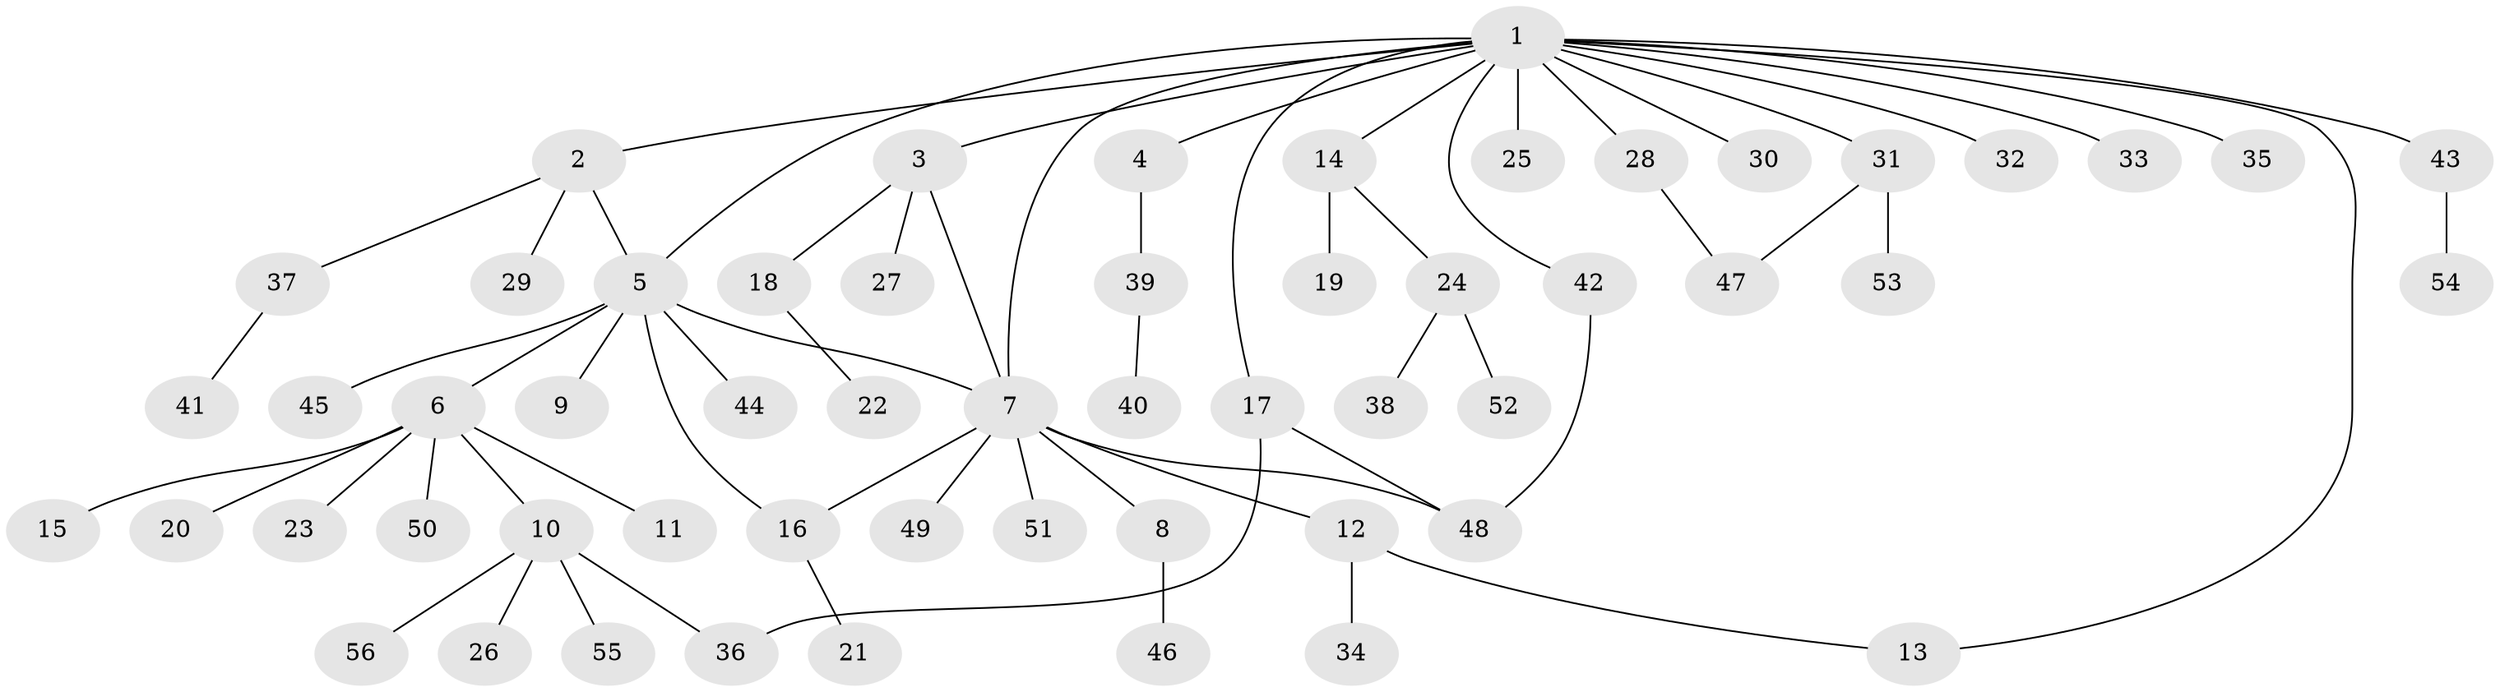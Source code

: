 // Generated by graph-tools (version 1.1) at 2025/50/03/09/25 03:50:00]
// undirected, 56 vertices, 64 edges
graph export_dot {
graph [start="1"]
  node [color=gray90,style=filled];
  1;
  2;
  3;
  4;
  5;
  6;
  7;
  8;
  9;
  10;
  11;
  12;
  13;
  14;
  15;
  16;
  17;
  18;
  19;
  20;
  21;
  22;
  23;
  24;
  25;
  26;
  27;
  28;
  29;
  30;
  31;
  32;
  33;
  34;
  35;
  36;
  37;
  38;
  39;
  40;
  41;
  42;
  43;
  44;
  45;
  46;
  47;
  48;
  49;
  50;
  51;
  52;
  53;
  54;
  55;
  56;
  1 -- 2;
  1 -- 3;
  1 -- 4;
  1 -- 5;
  1 -- 7;
  1 -- 13;
  1 -- 14;
  1 -- 17;
  1 -- 25;
  1 -- 28;
  1 -- 30;
  1 -- 31;
  1 -- 32;
  1 -- 33;
  1 -- 35;
  1 -- 42;
  1 -- 43;
  2 -- 5;
  2 -- 29;
  2 -- 37;
  3 -- 7;
  3 -- 18;
  3 -- 27;
  4 -- 39;
  5 -- 6;
  5 -- 7;
  5 -- 9;
  5 -- 16;
  5 -- 44;
  5 -- 45;
  6 -- 10;
  6 -- 11;
  6 -- 15;
  6 -- 20;
  6 -- 23;
  6 -- 50;
  7 -- 8;
  7 -- 12;
  7 -- 16;
  7 -- 48;
  7 -- 49;
  7 -- 51;
  8 -- 46;
  10 -- 26;
  10 -- 36;
  10 -- 55;
  10 -- 56;
  12 -- 13;
  12 -- 34;
  14 -- 19;
  14 -- 24;
  16 -- 21;
  17 -- 36;
  17 -- 48;
  18 -- 22;
  24 -- 38;
  24 -- 52;
  28 -- 47;
  31 -- 47;
  31 -- 53;
  37 -- 41;
  39 -- 40;
  42 -- 48;
  43 -- 54;
}
